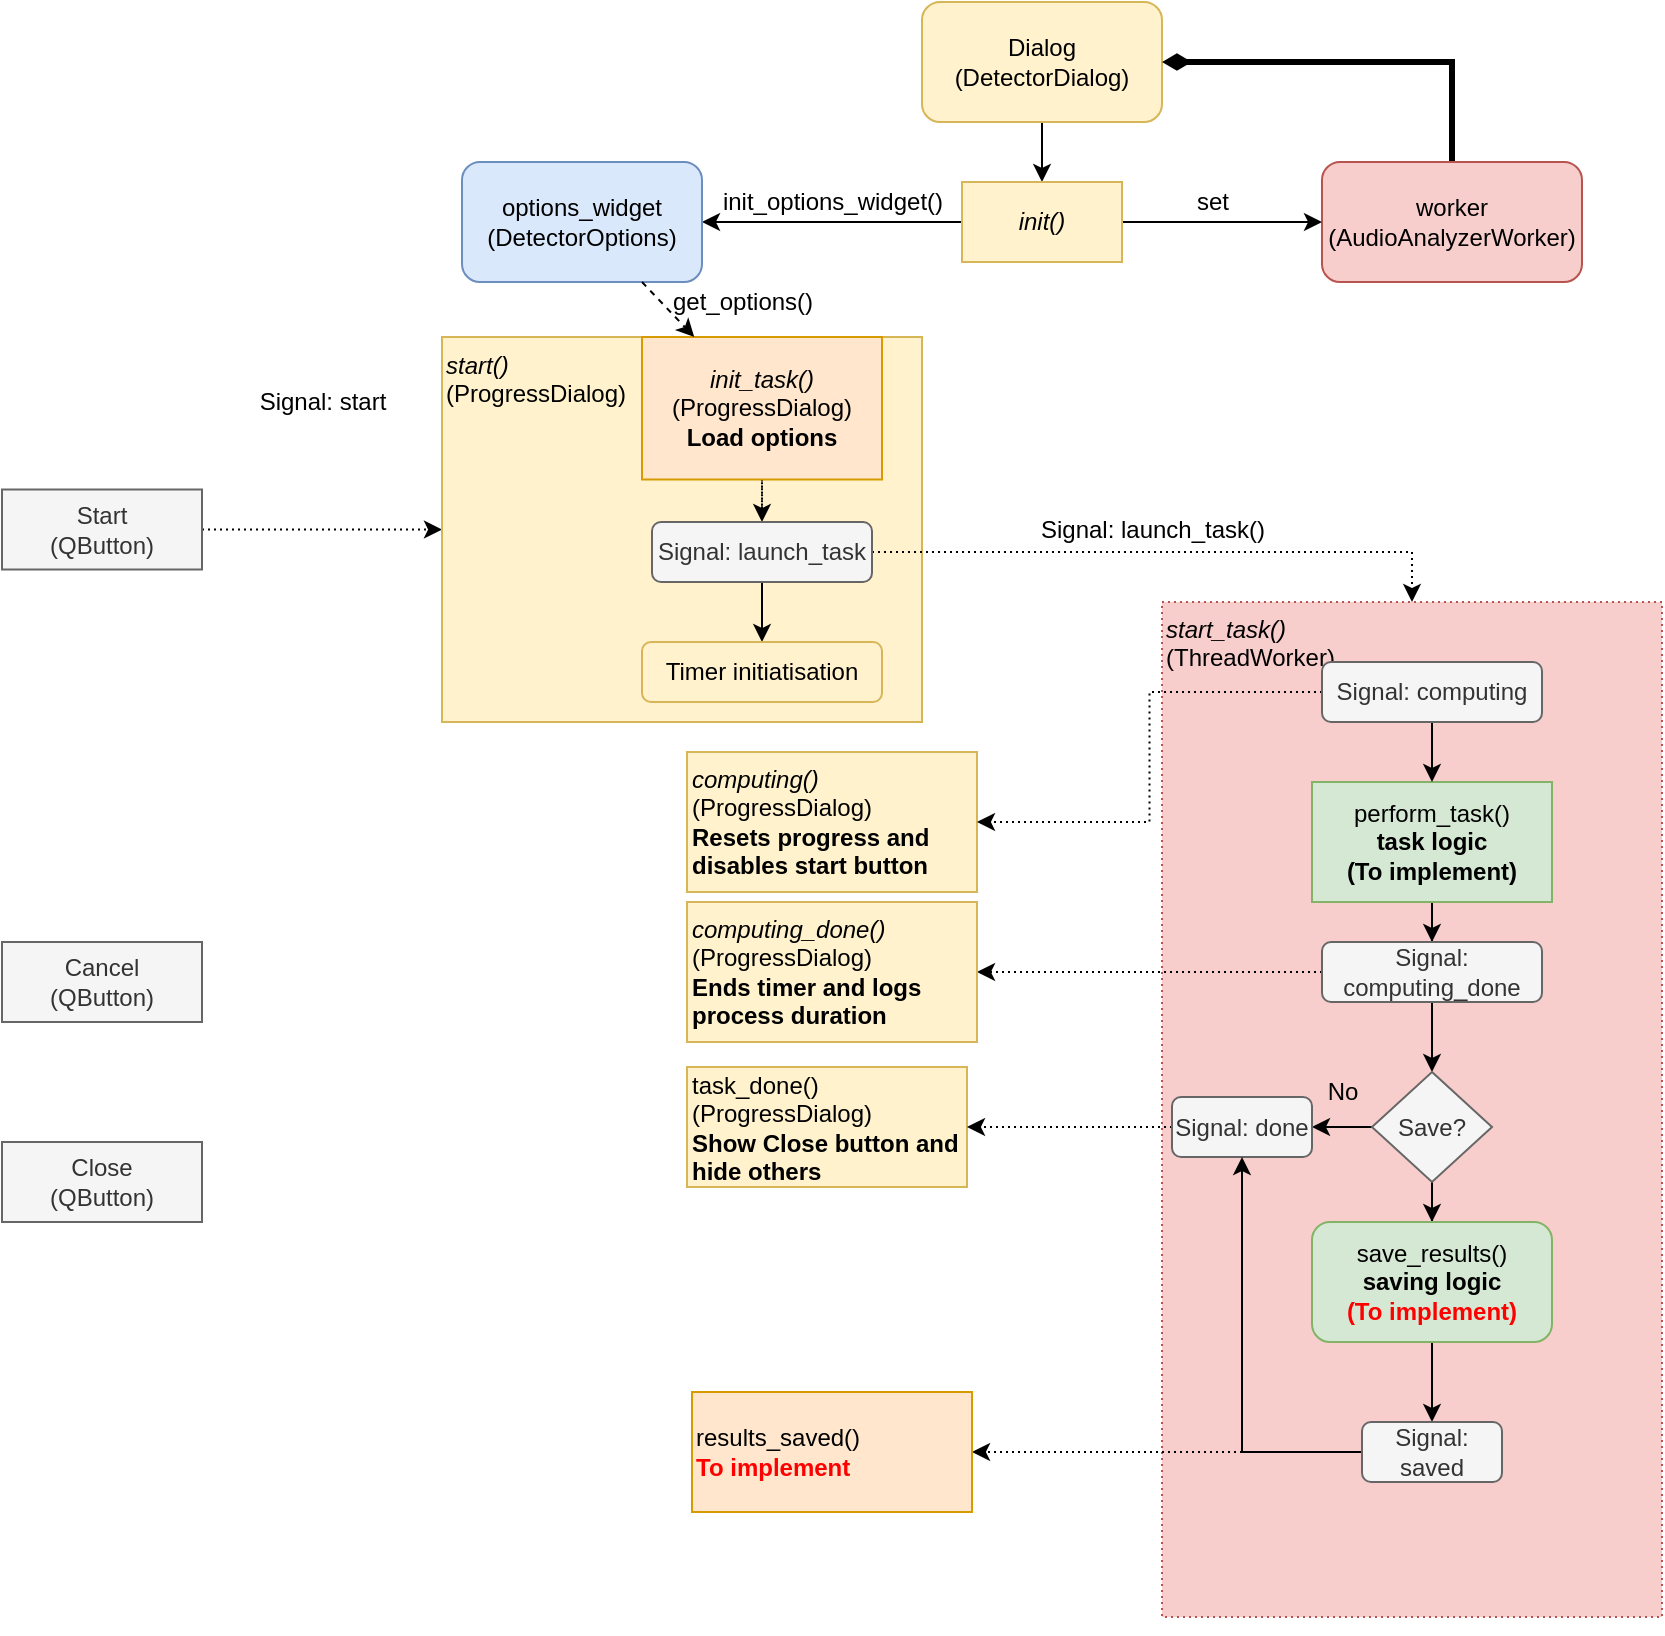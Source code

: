 <mxfile version="13.0.1" type="device"><diagram id="C5RBs43oDa-KdzZeNtuy" name="Page-1"><mxGraphModel dx="1929" dy="820" grid="1" gridSize="10" guides="1" tooltips="1" connect="1" arrows="1" fold="1" page="1" pageScale="1" pageWidth="827" pageHeight="1169" math="0" shadow="0"><root><mxCell id="WIyWlLk6GJQsqaUBKTNV-0"/><mxCell id="WIyWlLk6GJQsqaUBKTNV-1" parent="WIyWlLk6GJQsqaUBKTNV-0"/><mxCell id="BX1jgXgY4QH1sfMygOs6-6" style="edgeStyle=orthogonalEdgeStyle;rounded=0;orthogonalLoop=1;jettySize=auto;html=1;exitX=0.5;exitY=1;exitDx=0;exitDy=0;entryX=0.5;entryY=0;entryDx=0;entryDy=0;endArrow=classic;endFill=1;strokeWidth=1;" parent="WIyWlLk6GJQsqaUBKTNV-1" source="BX1jgXgY4QH1sfMygOs6-0" target="BX1jgXgY4QH1sfMygOs6-5" edge="1"><mxGeometry relative="1" as="geometry"/></mxCell><mxCell id="BX1jgXgY4QH1sfMygOs6-0" value="Dialog&lt;br&gt;(DetectorDialog)" style="rounded=1;whiteSpace=wrap;html=1;fillColor=#fff2cc;strokeColor=#d6b656;" parent="WIyWlLk6GJQsqaUBKTNV-1" vertex="1"><mxGeometry x="350" y="10" width="120" height="60" as="geometry"/></mxCell><mxCell id="BX1jgXgY4QH1sfMygOs6-4" style="edgeStyle=orthogonalEdgeStyle;rounded=0;orthogonalLoop=1;jettySize=auto;html=1;exitX=0.5;exitY=0;exitDx=0;exitDy=0;entryX=1;entryY=0.5;entryDx=0;entryDy=0;endArrow=diamondThin;endFill=1;strokeWidth=3;" parent="WIyWlLk6GJQsqaUBKTNV-1" source="BX1jgXgY4QH1sfMygOs6-1" target="BX1jgXgY4QH1sfMygOs6-0" edge="1"><mxGeometry relative="1" as="geometry"/></mxCell><mxCell id="BX1jgXgY4QH1sfMygOs6-1" value="worker&lt;br&gt;(AudioAnalyzerWorker)" style="rounded=1;whiteSpace=wrap;html=1;fillColor=#f8cecc;strokeColor=#b85450;" parent="WIyWlLk6GJQsqaUBKTNV-1" vertex="1"><mxGeometry x="550" y="90" width="130" height="60" as="geometry"/></mxCell><mxCell id="BX1jgXgY4QH1sfMygOs6-7" style="edgeStyle=orthogonalEdgeStyle;rounded=0;orthogonalLoop=1;jettySize=auto;html=1;exitX=1;exitY=0.5;exitDx=0;exitDy=0;endArrow=classic;endFill=1;strokeWidth=1;" parent="WIyWlLk6GJQsqaUBKTNV-1" source="BX1jgXgY4QH1sfMygOs6-5" target="BX1jgXgY4QH1sfMygOs6-1" edge="1"><mxGeometry relative="1" as="geometry"/></mxCell><mxCell id="BX1jgXgY4QH1sfMygOs6-10" style="edgeStyle=orthogonalEdgeStyle;rounded=0;orthogonalLoop=1;jettySize=auto;html=1;exitX=0;exitY=0.5;exitDx=0;exitDy=0;entryX=1;entryY=0.5;entryDx=0;entryDy=0;endArrow=classic;endFill=1;strokeWidth=1;" parent="WIyWlLk6GJQsqaUBKTNV-1" source="BX1jgXgY4QH1sfMygOs6-5" target="BX1jgXgY4QH1sfMygOs6-9" edge="1"><mxGeometry relative="1" as="geometry"/></mxCell><mxCell id="BX1jgXgY4QH1sfMygOs6-5" value="&lt;i&gt;init()&lt;/i&gt;" style="rounded=0;whiteSpace=wrap;html=1;fillColor=#fff2cc;strokeColor=#d6b656;" parent="WIyWlLk6GJQsqaUBKTNV-1" vertex="1"><mxGeometry x="370" y="100" width="80" height="40" as="geometry"/></mxCell><mxCell id="BX1jgXgY4QH1sfMygOs6-8" value="set" style="text;html=1;align=center;verticalAlign=middle;resizable=0;points=[];autosize=1;" parent="WIyWlLk6GJQsqaUBKTNV-1" vertex="1"><mxGeometry x="480" y="100" width="30" height="20" as="geometry"/></mxCell><mxCell id="BX1jgXgY4QH1sfMygOs6-9" value="options_widget&lt;br&gt;(DetectorOptions)" style="rounded=1;whiteSpace=wrap;html=1;fillColor=#dae8fc;strokeColor=#6c8ebf;" parent="WIyWlLk6GJQsqaUBKTNV-1" vertex="1"><mxGeometry x="120" y="90" width="120" height="60" as="geometry"/></mxCell><mxCell id="BX1jgXgY4QH1sfMygOs6-12" value="init_options_widget()" style="text;html=1;align=center;verticalAlign=middle;resizable=0;points=[];autosize=1;" parent="WIyWlLk6GJQsqaUBKTNV-1" vertex="1"><mxGeometry x="240" y="100" width="130" height="20" as="geometry"/></mxCell><mxCell id="BX1jgXgY4QH1sfMygOs6-19" style="edgeStyle=orthogonalEdgeStyle;rounded=0;orthogonalLoop=1;jettySize=auto;html=1;exitX=1;exitY=0.5;exitDx=0;exitDy=0;entryX=0;entryY=0.5;entryDx=0;entryDy=0;endArrow=classic;endFill=1;strokeWidth=1;dashed=1;dashPattern=1 2;startArrow=none;startFill=0;" parent="WIyWlLk6GJQsqaUBKTNV-1" source="BX1jgXgY4QH1sfMygOs6-15" target="BX1jgXgY4QH1sfMygOs6-18" edge="1"><mxGeometry relative="1" as="geometry"/></mxCell><mxCell id="BX1jgXgY4QH1sfMygOs6-15" value="Start&lt;br&gt;(QButton)" style="rounded=0;whiteSpace=wrap;html=1;fillColor=#f5f5f5;strokeColor=#666666;fontColor=#333333;" parent="WIyWlLk6GJQsqaUBKTNV-1" vertex="1"><mxGeometry x="-110" y="253.75" width="100" height="40" as="geometry"/></mxCell><mxCell id="BX1jgXgY4QH1sfMygOs6-16" value="Cancel&lt;br&gt;(QButton)" style="rounded=0;whiteSpace=wrap;html=1;fillColor=#f5f5f5;strokeColor=#666666;fontColor=#333333;" parent="WIyWlLk6GJQsqaUBKTNV-1" vertex="1"><mxGeometry x="-110" y="480" width="100" height="40" as="geometry"/></mxCell><mxCell id="BX1jgXgY4QH1sfMygOs6-17" value="Close&lt;br&gt;(QButton)" style="rounded=0;whiteSpace=wrap;html=1;fillColor=#f5f5f5;strokeColor=#666666;fontColor=#333333;" parent="WIyWlLk6GJQsqaUBKTNV-1" vertex="1"><mxGeometry x="-110" y="580" width="100" height="40" as="geometry"/></mxCell><mxCell id="BX1jgXgY4QH1sfMygOs6-18" value="&lt;i&gt;start()&lt;/i&gt;&lt;br&gt;(ProgressDialog)&lt;br&gt;" style="rounded=0;whiteSpace=wrap;html=1;fillColor=#fff2cc;strokeColor=#d6b656;align=left;verticalAlign=top;" parent="WIyWlLk6GJQsqaUBKTNV-1" vertex="1"><mxGeometry x="110" y="177.5" width="240" height="192.5" as="geometry"/></mxCell><mxCell id="BX1jgXgY4QH1sfMygOs6-20" value="Signal: start" style="text;html=1;align=center;verticalAlign=middle;resizable=0;points=[];autosize=1;" parent="WIyWlLk6GJQsqaUBKTNV-1" vertex="1"><mxGeometry x="10" y="200" width="80" height="20" as="geometry"/></mxCell><mxCell id="BX1jgXgY4QH1sfMygOs6-79" style="edgeStyle=orthogonalEdgeStyle;rounded=0;orthogonalLoop=1;jettySize=auto;html=1;dashed=1;dashPattern=1 2;startArrow=none;startFill=0;endArrow=classic;endFill=1;strokeWidth=1;" parent="WIyWlLk6GJQsqaUBKTNV-1" source="BX1jgXgY4QH1sfMygOs6-27" target="BX1jgXgY4QH1sfMygOs6-77" edge="1"><mxGeometry relative="1" as="geometry"/></mxCell><mxCell id="BX1jgXgY4QH1sfMygOs6-27" value="&lt;i&gt;init_task()&lt;br&gt;&lt;/i&gt;(ProgressDialog)&lt;br&gt;&lt;b&gt;Load options&lt;/b&gt;" style="rounded=0;whiteSpace=wrap;html=1;fillColor=#ffe6cc;strokeColor=#d79b00;align=center;" parent="WIyWlLk6GJQsqaUBKTNV-1" vertex="1"><mxGeometry x="210" y="177.5" width="120" height="71.25" as="geometry"/></mxCell><mxCell id="BX1jgXgY4QH1sfMygOs6-30" value="get_options()" style="text;html=1;align=center;verticalAlign=middle;resizable=0;points=[];autosize=1;" parent="WIyWlLk6GJQsqaUBKTNV-1" vertex="1"><mxGeometry x="215" y="150" width="90" height="20" as="geometry"/></mxCell><mxCell id="BX1jgXgY4QH1sfMygOs6-29" style="rounded=0;orthogonalLoop=1;jettySize=auto;html=1;exitX=0.75;exitY=1;exitDx=0;exitDy=0;endArrow=classic;endFill=1;strokeWidth=1;dashed=1;" parent="WIyWlLk6GJQsqaUBKTNV-1" source="BX1jgXgY4QH1sfMygOs6-9" target="BX1jgXgY4QH1sfMygOs6-27" edge="1"><mxGeometry relative="1" as="geometry"/></mxCell><mxCell id="BX1jgXgY4QH1sfMygOs6-36" value="&lt;i&gt;start_task()&lt;/i&gt;&lt;br&gt;(ThreadWorker)" style="rounded=0;whiteSpace=wrap;html=1;align=left;fillColor=#f8cecc;strokeColor=#b85450;verticalAlign=top;dashed=1;dashPattern=1 2;" parent="WIyWlLk6GJQsqaUBKTNV-1" vertex="1"><mxGeometry x="470" y="310" width="250" height="507.5" as="geometry"/></mxCell><mxCell id="BX1jgXgY4QH1sfMygOs6-39" value="Signal: launch_task()" style="text;html=1;align=center;verticalAlign=middle;resizable=0;points=[];autosize=1;" parent="WIyWlLk6GJQsqaUBKTNV-1" vertex="1"><mxGeometry x="400" y="263.75" width="130" height="20" as="geometry"/></mxCell><mxCell id="BX1jgXgY4QH1sfMygOs6-59" style="edgeStyle=orthogonalEdgeStyle;rounded=0;orthogonalLoop=1;jettySize=auto;html=1;startArrow=none;startFill=0;endArrow=classic;endFill=1;strokeWidth=1;" parent="WIyWlLk6GJQsqaUBKTNV-1" source="BX1jgXgY4QH1sfMygOs6-40" target="BX1jgXgY4QH1sfMygOs6-58" edge="1"><mxGeometry relative="1" as="geometry"/></mxCell><mxCell id="BX1jgXgY4QH1sfMygOs6-40" value="perform_task()&lt;br&gt;&lt;b&gt;task logic&lt;/b&gt;&lt;br&gt;&lt;b&gt;(To implement)&lt;/b&gt;" style="rounded=0;whiteSpace=wrap;html=1;fillColor=#d5e8d4;strokeColor=#82b366;align=center;" parent="WIyWlLk6GJQsqaUBKTNV-1" vertex="1"><mxGeometry x="545" y="400" width="120" height="60" as="geometry"/></mxCell><mxCell id="BX1jgXgY4QH1sfMygOs6-50" value="&lt;i&gt;computing()&lt;/i&gt;&lt;br&gt;(ProgressDialog)&lt;br&gt;&lt;b&gt;Resets progress and disables start button&lt;/b&gt;" style="rounded=0;whiteSpace=wrap;html=1;strokeColor=#d6b656;fillColor=#fff2cc;align=left;" parent="WIyWlLk6GJQsqaUBKTNV-1" vertex="1"><mxGeometry x="232.5" y="385" width="145" height="70" as="geometry"/></mxCell><mxCell id="BX1jgXgY4QH1sfMygOs6-52" style="edgeStyle=orthogonalEdgeStyle;rounded=0;orthogonalLoop=1;jettySize=auto;html=1;exitX=0.5;exitY=1;exitDx=0;exitDy=0;dashed=1;dashPattern=1 2;startArrow=none;startFill=0;endArrow=classic;endFill=1;strokeWidth=1;" parent="WIyWlLk6GJQsqaUBKTNV-1" source="BX1jgXgY4QH1sfMygOs6-36" target="BX1jgXgY4QH1sfMygOs6-36" edge="1"><mxGeometry relative="1" as="geometry"/></mxCell><mxCell id="BX1jgXgY4QH1sfMygOs6-53" value="task_done()&lt;br&gt;(ProgressDialog)&lt;br&gt;&lt;b&gt;Show Close button and hide others&lt;/b&gt;" style="rounded=0;whiteSpace=wrap;html=1;strokeColor=#d6b656;fillColor=#fff2cc;align=left;" parent="WIyWlLk6GJQsqaUBKTNV-1" vertex="1"><mxGeometry x="232.5" y="542.5" width="140" height="60" as="geometry"/></mxCell><mxCell id="BX1jgXgY4QH1sfMygOs6-56" style="edgeStyle=orthogonalEdgeStyle;rounded=0;orthogonalLoop=1;jettySize=auto;html=1;startArrow=none;startFill=0;endArrow=classic;endFill=1;strokeWidth=1;" parent="WIyWlLk6GJQsqaUBKTNV-1" source="BX1jgXgY4QH1sfMygOs6-55" target="BX1jgXgY4QH1sfMygOs6-40" edge="1"><mxGeometry relative="1" as="geometry"/></mxCell><mxCell id="BX1jgXgY4QH1sfMygOs6-57" style="edgeStyle=orthogonalEdgeStyle;rounded=0;orthogonalLoop=1;jettySize=auto;html=1;entryX=1;entryY=0.5;entryDx=0;entryDy=0;startArrow=none;startFill=0;endArrow=classic;endFill=1;strokeWidth=1;dashed=1;dashPattern=1 2;" parent="WIyWlLk6GJQsqaUBKTNV-1" source="BX1jgXgY4QH1sfMygOs6-55" target="BX1jgXgY4QH1sfMygOs6-50" edge="1"><mxGeometry relative="1" as="geometry"/></mxCell><mxCell id="BX1jgXgY4QH1sfMygOs6-55" value="Signal: computing" style="rounded=1;whiteSpace=wrap;html=1;strokeColor=#666666;fillColor=#f5f5f5;align=center;fontColor=#333333;" parent="WIyWlLk6GJQsqaUBKTNV-1" vertex="1"><mxGeometry x="550" y="340" width="110" height="30" as="geometry"/></mxCell><mxCell id="BX1jgXgY4QH1sfMygOs6-68" style="edgeStyle=orthogonalEdgeStyle;rounded=0;orthogonalLoop=1;jettySize=auto;html=1;entryX=0.5;entryY=0;entryDx=0;entryDy=0;startArrow=none;startFill=0;endArrow=classic;endFill=1;strokeWidth=1;" parent="WIyWlLk6GJQsqaUBKTNV-1" source="BX1jgXgY4QH1sfMygOs6-58" target="BX1jgXgY4QH1sfMygOs6-60" edge="1"><mxGeometry relative="1" as="geometry"/></mxCell><mxCell id="BX1jgXgY4QH1sfMygOs6-89" style="edgeStyle=orthogonalEdgeStyle;rounded=0;orthogonalLoop=1;jettySize=auto;html=1;entryX=1;entryY=0.5;entryDx=0;entryDy=0;startArrow=none;startFill=0;endArrow=classic;endFill=1;strokeWidth=1;dashed=1;dashPattern=1 2;" parent="WIyWlLk6GJQsqaUBKTNV-1" source="BX1jgXgY4QH1sfMygOs6-58" target="BX1jgXgY4QH1sfMygOs6-88" edge="1"><mxGeometry relative="1" as="geometry"/></mxCell><mxCell id="BX1jgXgY4QH1sfMygOs6-58" value="Signal: computing_done" style="rounded=1;whiteSpace=wrap;html=1;strokeColor=#666666;fillColor=#f5f5f5;align=center;fontColor=#333333;" parent="WIyWlLk6GJQsqaUBKTNV-1" vertex="1"><mxGeometry x="550" y="480" width="110" height="30" as="geometry"/></mxCell><mxCell id="BX1jgXgY4QH1sfMygOs6-63" style="edgeStyle=orthogonalEdgeStyle;rounded=0;orthogonalLoop=1;jettySize=auto;html=1;entryX=1;entryY=0.5;entryDx=0;entryDy=0;startArrow=none;startFill=0;endArrow=classic;endFill=1;strokeWidth=1;" parent="WIyWlLk6GJQsqaUBKTNV-1" source="BX1jgXgY4QH1sfMygOs6-60" target="BX1jgXgY4QH1sfMygOs6-62" edge="1"><mxGeometry relative="1" as="geometry"/></mxCell><mxCell id="BX1jgXgY4QH1sfMygOs6-70" style="edgeStyle=orthogonalEdgeStyle;rounded=0;orthogonalLoop=1;jettySize=auto;html=1;startArrow=none;startFill=0;endArrow=classic;endFill=1;strokeWidth=1;" parent="WIyWlLk6GJQsqaUBKTNV-1" source="BX1jgXgY4QH1sfMygOs6-60" target="BX1jgXgY4QH1sfMygOs6-69" edge="1"><mxGeometry relative="1" as="geometry"/></mxCell><mxCell id="BX1jgXgY4QH1sfMygOs6-60" value="Save?" style="rhombus;whiteSpace=wrap;html=1;align=center;fillColor=#f5f5f5;strokeColor=#666666;fontColor=#333333;" parent="WIyWlLk6GJQsqaUBKTNV-1" vertex="1"><mxGeometry x="575" y="545" width="60" height="55" as="geometry"/></mxCell><mxCell id="BX1jgXgY4QH1sfMygOs6-65" style="edgeStyle=orthogonalEdgeStyle;rounded=0;orthogonalLoop=1;jettySize=auto;html=1;entryX=1;entryY=0.5;entryDx=0;entryDy=0;startArrow=none;startFill=0;endArrow=classic;endFill=1;strokeWidth=1;dashed=1;dashPattern=1 2;" parent="WIyWlLk6GJQsqaUBKTNV-1" source="BX1jgXgY4QH1sfMygOs6-62" target="BX1jgXgY4QH1sfMygOs6-53" edge="1"><mxGeometry relative="1" as="geometry"/></mxCell><mxCell id="BX1jgXgY4QH1sfMygOs6-62" value="Signal: done" style="rounded=1;whiteSpace=wrap;html=1;strokeColor=#666666;fillColor=#f5f5f5;align=center;fontColor=#333333;" parent="WIyWlLk6GJQsqaUBKTNV-1" vertex="1"><mxGeometry x="475" y="557.5" width="70" height="30" as="geometry"/></mxCell><mxCell id="BX1jgXgY4QH1sfMygOs6-64" value="No" style="text;html=1;align=center;verticalAlign=middle;resizable=0;points=[];autosize=1;" parent="WIyWlLk6GJQsqaUBKTNV-1" vertex="1"><mxGeometry x="545" y="545" width="30" height="20" as="geometry"/></mxCell><mxCell id="BX1jgXgY4QH1sfMygOs6-72" style="edgeStyle=orthogonalEdgeStyle;rounded=0;orthogonalLoop=1;jettySize=auto;html=1;startArrow=none;startFill=0;endArrow=classic;endFill=1;strokeWidth=1;" parent="WIyWlLk6GJQsqaUBKTNV-1" source="BX1jgXgY4QH1sfMygOs6-69" target="BX1jgXgY4QH1sfMygOs6-71" edge="1"><mxGeometry relative="1" as="geometry"/></mxCell><mxCell id="BX1jgXgY4QH1sfMygOs6-69" value="save_results()&lt;br&gt;&lt;b&gt;saving logic&lt;br&gt;&lt;font color=&quot;#ff0000&quot;&gt;(To implement)&lt;/font&gt;&lt;/b&gt;" style="rounded=1;whiteSpace=wrap;html=1;strokeColor=#82b366;fillColor=#d5e8d4;align=center;" parent="WIyWlLk6GJQsqaUBKTNV-1" vertex="1"><mxGeometry x="545" y="620" width="120" height="60" as="geometry"/></mxCell><mxCell id="BX1jgXgY4QH1sfMygOs6-73" style="edgeStyle=orthogonalEdgeStyle;rounded=0;orthogonalLoop=1;jettySize=auto;html=1;entryX=0.5;entryY=1;entryDx=0;entryDy=0;startArrow=none;startFill=0;endArrow=classic;endFill=1;strokeWidth=1;" parent="WIyWlLk6GJQsqaUBKTNV-1" source="BX1jgXgY4QH1sfMygOs6-71" target="BX1jgXgY4QH1sfMygOs6-62" edge="1"><mxGeometry relative="1" as="geometry"/></mxCell><mxCell id="BX1jgXgY4QH1sfMygOs6-74" style="edgeStyle=orthogonalEdgeStyle;rounded=0;orthogonalLoop=1;jettySize=auto;html=1;startArrow=none;startFill=0;endArrow=classic;endFill=1;strokeWidth=1;dashed=1;dashPattern=1 2;entryX=1;entryY=0.5;entryDx=0;entryDy=0;" parent="WIyWlLk6GJQsqaUBKTNV-1" source="BX1jgXgY4QH1sfMygOs6-71" target="BX1jgXgY4QH1sfMygOs6-75" edge="1"><mxGeometry relative="1" as="geometry"><mxPoint x="290" y="735" as="targetPoint"/></mxGeometry></mxCell><mxCell id="BX1jgXgY4QH1sfMygOs6-71" value="Signal: saved" style="rounded=1;whiteSpace=wrap;html=1;strokeColor=#666666;fillColor=#f5f5f5;align=center;fontColor=#333333;" parent="WIyWlLk6GJQsqaUBKTNV-1" vertex="1"><mxGeometry x="570" y="720" width="70" height="30" as="geometry"/></mxCell><mxCell id="BX1jgXgY4QH1sfMygOs6-75" value="results_saved()&lt;br&gt;&lt;b&gt;&lt;font color=&quot;#ff0000&quot;&gt;To implement&lt;/font&gt;&lt;/b&gt;" style="rounded=0;whiteSpace=wrap;html=1;strokeColor=#d79b00;fillColor=#ffe6cc;align=left;" parent="WIyWlLk6GJQsqaUBKTNV-1" vertex="1"><mxGeometry x="235" y="705" width="140" height="60" as="geometry"/></mxCell><mxCell id="BX1jgXgY4QH1sfMygOs6-78" style="edgeStyle=orthogonalEdgeStyle;rounded=0;orthogonalLoop=1;jettySize=auto;html=1;entryX=0.5;entryY=0;entryDx=0;entryDy=0;dashed=1;dashPattern=1 2;startArrow=none;startFill=0;endArrow=classic;endFill=1;strokeWidth=1;" parent="WIyWlLk6GJQsqaUBKTNV-1" source="BX1jgXgY4QH1sfMygOs6-77" target="BX1jgXgY4QH1sfMygOs6-36" edge="1"><mxGeometry relative="1" as="geometry"/></mxCell><mxCell id="BX1jgXgY4QH1sfMygOs6-84" style="edgeStyle=orthogonalEdgeStyle;rounded=0;orthogonalLoop=1;jettySize=auto;html=1;startArrow=none;startFill=0;endArrow=classic;endFill=1;strokeWidth=1;" parent="WIyWlLk6GJQsqaUBKTNV-1" source="BX1jgXgY4QH1sfMygOs6-77" target="BX1jgXgY4QH1sfMygOs6-80" edge="1"><mxGeometry relative="1" as="geometry"/></mxCell><mxCell id="BX1jgXgY4QH1sfMygOs6-77" value="Signal: launch_task" style="rounded=1;whiteSpace=wrap;html=1;strokeColor=#666666;fillColor=#f5f5f5;align=center;fontColor=#333333;" parent="WIyWlLk6GJQsqaUBKTNV-1" vertex="1"><mxGeometry x="215" y="270" width="110" height="30" as="geometry"/></mxCell><mxCell id="BX1jgXgY4QH1sfMygOs6-80" value="Timer initiatisation" style="rounded=1;whiteSpace=wrap;html=1;strokeColor=#d6b656;fillColor=#fff2cc;align=center;" parent="WIyWlLk6GJQsqaUBKTNV-1" vertex="1"><mxGeometry x="210" y="330" width="120" height="30" as="geometry"/></mxCell><mxCell id="BX1jgXgY4QH1sfMygOs6-88" value="&lt;i&gt;computing_done()&lt;/i&gt;&lt;br&gt;(ProgressDialog)&lt;br&gt;&lt;b&gt;Ends timer and logs process duration&lt;/b&gt;" style="rounded=0;whiteSpace=wrap;html=1;strokeColor=#d6b656;fillColor=#fff2cc;align=left;" parent="WIyWlLk6GJQsqaUBKTNV-1" vertex="1"><mxGeometry x="232.5" y="460" width="145" height="70" as="geometry"/></mxCell></root></mxGraphModel></diagram></mxfile>